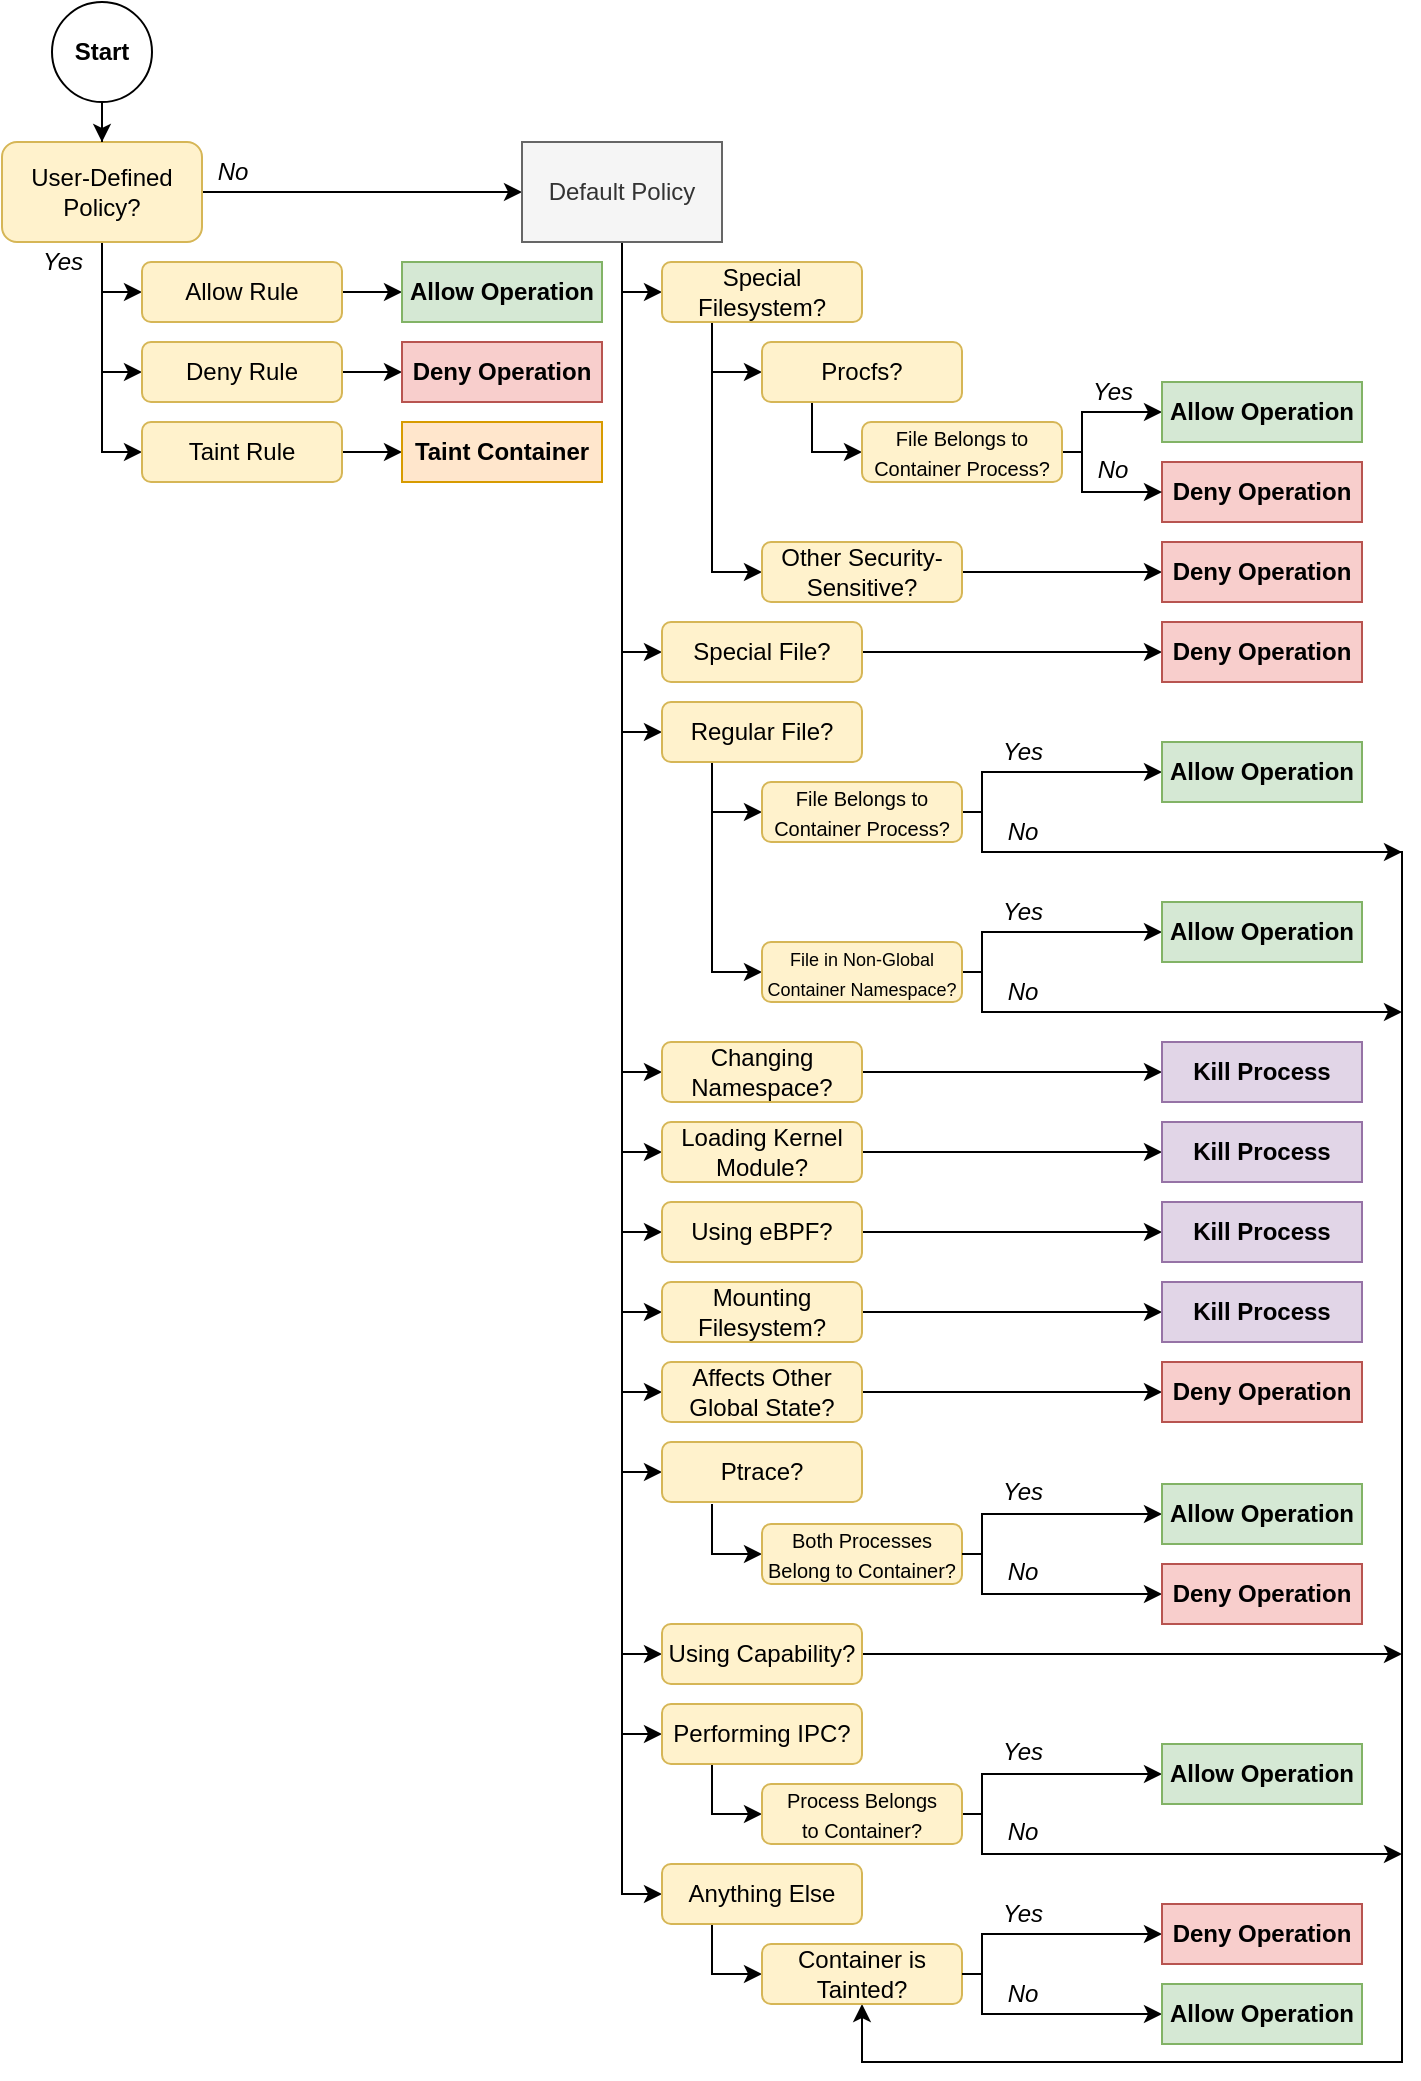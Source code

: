 <mxfile version="14.6.13" type="device"><diagram id="fOJPzqBjDy3xCo2itOu9" name="Page-1"><mxGraphModel dx="3915" dy="2213" grid="1" gridSize="10" guides="1" tooltips="1" connect="1" arrows="1" fold="1" page="1" pageScale="1" pageWidth="850" pageHeight="1100" math="0" shadow="0"><root><mxCell id="0"/><mxCell id="1" parent="0"/><mxCell id="1VYHeqjcHMtqplblWA4W-11" style="edgeStyle=orthogonalEdgeStyle;rounded=0;orthogonalLoop=1;jettySize=auto;html=1;exitX=0.5;exitY=1;exitDx=0;exitDy=0;entryX=0;entryY=0.5;entryDx=0;entryDy=0;" parent="1" source="1VYHeqjcHMtqplblWA4W-1" target="1VYHeqjcHMtqplblWA4W-7" edge="1"><mxGeometry relative="1" as="geometry"><Array as="points"><mxPoint x="90" y="180"/></Array></mxGeometry></mxCell><mxCell id="1VYHeqjcHMtqplblWA4W-13" style="edgeStyle=orthogonalEdgeStyle;rounded=0;orthogonalLoop=1;jettySize=auto;html=1;exitX=0.5;exitY=1;exitDx=0;exitDy=0;entryX=0;entryY=0.5;entryDx=0;entryDy=0;" parent="1" source="1VYHeqjcHMtqplblWA4W-1" target="1VYHeqjcHMtqplblWA4W-8" edge="1"><mxGeometry relative="1" as="geometry"/></mxCell><mxCell id="1VYHeqjcHMtqplblWA4W-14" style="edgeStyle=orthogonalEdgeStyle;rounded=0;orthogonalLoop=1;jettySize=auto;html=1;exitX=0.5;exitY=1;exitDx=0;exitDy=0;entryX=0;entryY=0.5;entryDx=0;entryDy=0;" parent="1" source="1VYHeqjcHMtqplblWA4W-1" target="1VYHeqjcHMtqplblWA4W-9" edge="1"><mxGeometry relative="1" as="geometry"/></mxCell><mxCell id="1VYHeqjcHMtqplblWA4W-17" style="edgeStyle=orthogonalEdgeStyle;rounded=0;orthogonalLoop=1;jettySize=auto;html=1;exitX=1;exitY=0.5;exitDx=0;exitDy=0;entryX=0;entryY=0.5;entryDx=0;entryDy=0;" parent="1" source="1VYHeqjcHMtqplblWA4W-1" target="1VYHeqjcHMtqplblWA4W-28" edge="1"><mxGeometry relative="1" as="geometry"><mxPoint x="270" y="130" as="targetPoint"/></mxGeometry></mxCell><mxCell id="1VYHeqjcHMtqplblWA4W-1" value="User-Defined Policy?" style="rounded=1;whiteSpace=wrap;html=1;fillColor=#fff2cc;strokeColor=#d6b656;" parent="1" vertex="1"><mxGeometry x="40" y="105" width="100" height="50" as="geometry"/></mxCell><mxCell id="1VYHeqjcHMtqplblWA4W-26" style="edgeStyle=orthogonalEdgeStyle;rounded=0;orthogonalLoop=1;jettySize=auto;html=1;exitX=1;exitY=0.5;exitDx=0;exitDy=0;entryX=0;entryY=0.5;entryDx=0;entryDy=0;" parent="1" source="1VYHeqjcHMtqplblWA4W-7" target="1VYHeqjcHMtqplblWA4W-24" edge="1"><mxGeometry relative="1" as="geometry"/></mxCell><mxCell id="1VYHeqjcHMtqplblWA4W-7" value="Allow Rule" style="rounded=1;whiteSpace=wrap;html=1;fillColor=#fff2cc;strokeColor=#d6b656;" parent="1" vertex="1"><mxGeometry x="110" y="165" width="100" height="30" as="geometry"/></mxCell><mxCell id="1VYHeqjcHMtqplblWA4W-20" style="edgeStyle=orthogonalEdgeStyle;rounded=0;orthogonalLoop=1;jettySize=auto;html=1;" parent="1" source="1VYHeqjcHMtqplblWA4W-8" edge="1"><mxGeometry relative="1" as="geometry"><mxPoint x="240" y="220" as="targetPoint"/></mxGeometry></mxCell><mxCell id="1VYHeqjcHMtqplblWA4W-8" value="Deny Rule" style="rounded=1;whiteSpace=wrap;html=1;fillColor=#fff2cc;strokeColor=#d6b656;" parent="1" vertex="1"><mxGeometry x="110" y="205" width="100" height="30" as="geometry"/></mxCell><mxCell id="1VYHeqjcHMtqplblWA4W-21" style="edgeStyle=orthogonalEdgeStyle;rounded=0;orthogonalLoop=1;jettySize=auto;html=1;exitX=1;exitY=0.5;exitDx=0;exitDy=0;" parent="1" source="1VYHeqjcHMtqplblWA4W-9" edge="1"><mxGeometry relative="1" as="geometry"><mxPoint x="240" y="260" as="targetPoint"/></mxGeometry></mxCell><mxCell id="1VYHeqjcHMtqplblWA4W-9" value="Taint Rule" style="rounded=1;whiteSpace=wrap;html=1;fillColor=#fff2cc;strokeColor=#d6b656;" parent="1" vertex="1"><mxGeometry x="110" y="245" width="100" height="30" as="geometry"/></mxCell><mxCell id="1VYHeqjcHMtqplblWA4W-16" value="Yes" style="text;html=1;align=center;verticalAlign=middle;resizable=0;points=[];autosize=1;strokeColor=none;fontStyle=2" parent="1" vertex="1"><mxGeometry x="50" y="155" width="40" height="20" as="geometry"/></mxCell><mxCell id="1VYHeqjcHMtqplblWA4W-18" value="No" style="text;html=1;align=center;verticalAlign=middle;resizable=0;points=[];autosize=1;strokeColor=none;fontStyle=2" parent="1" vertex="1"><mxGeometry x="140" y="110" width="30" height="20" as="geometry"/></mxCell><mxCell id="1VYHeqjcHMtqplblWA4W-22" value="Deny Operation" style="rounded=0;whiteSpace=wrap;html=1;fillColor=#f8cecc;strokeColor=#b85450;fontStyle=1" parent="1" vertex="1"><mxGeometry x="240" y="205" width="100" height="30" as="geometry"/></mxCell><mxCell id="1VYHeqjcHMtqplblWA4W-24" value="Allow Operation" style="rounded=0;whiteSpace=wrap;html=1;fillColor=#d5e8d4;strokeColor=#82b366;fontStyle=1" parent="1" vertex="1"><mxGeometry x="240" y="165" width="100" height="30" as="geometry"/></mxCell><mxCell id="1VYHeqjcHMtqplblWA4W-25" value="Taint Container" style="rounded=0;whiteSpace=wrap;html=1;fillColor=#ffe6cc;strokeColor=#d79b00;fontStyle=1" parent="1" vertex="1"><mxGeometry x="240" y="245" width="100" height="30" as="geometry"/></mxCell><mxCell id="1VYHeqjcHMtqplblWA4W-63" style="edgeStyle=orthogonalEdgeStyle;rounded=0;orthogonalLoop=1;jettySize=auto;html=1;exitX=0.5;exitY=1;exitDx=0;exitDy=0;entryX=0;entryY=0.5;entryDx=0;entryDy=0;" parent="1" source="1VYHeqjcHMtqplblWA4W-28" target="1VYHeqjcHMtqplblWA4W-36" edge="1"><mxGeometry relative="1" as="geometry"><Array as="points"><mxPoint x="350" y="180"/></Array></mxGeometry></mxCell><mxCell id="1VYHeqjcHMtqplblWA4W-64" style="edgeStyle=orthogonalEdgeStyle;rounded=0;orthogonalLoop=1;jettySize=auto;html=1;exitX=0.5;exitY=1;exitDx=0;exitDy=0;entryX=0;entryY=0.5;entryDx=0;entryDy=0;" parent="1" source="1VYHeqjcHMtqplblWA4W-28" target="1VYHeqjcHMtqplblWA4W-39" edge="1"><mxGeometry relative="1" as="geometry"/></mxCell><mxCell id="1VYHeqjcHMtqplblWA4W-68" style="edgeStyle=orthogonalEdgeStyle;rounded=0;orthogonalLoop=1;jettySize=auto;html=1;exitX=0.5;exitY=1;exitDx=0;exitDy=0;entryX=0;entryY=0.5;entryDx=0;entryDy=0;" parent="1" source="1VYHeqjcHMtqplblWA4W-28" target="1VYHeqjcHMtqplblWA4W-65" edge="1"><mxGeometry relative="1" as="geometry"/></mxCell><mxCell id="1VYHeqjcHMtqplblWA4W-81" style="edgeStyle=orthogonalEdgeStyle;rounded=0;orthogonalLoop=1;jettySize=auto;html=1;exitX=0.5;exitY=1;exitDx=0;exitDy=0;entryX=0;entryY=0.5;entryDx=0;entryDy=0;" parent="1" source="1VYHeqjcHMtqplblWA4W-28" target="1VYHeqjcHMtqplblWA4W-72" edge="1"><mxGeometry relative="1" as="geometry"/></mxCell><mxCell id="1VYHeqjcHMtqplblWA4W-85" style="edgeStyle=orthogonalEdgeStyle;rounded=0;orthogonalLoop=1;jettySize=auto;html=1;exitX=0.5;exitY=1;exitDx=0;exitDy=0;entryX=0;entryY=0.5;entryDx=0;entryDy=0;" parent="1" source="1VYHeqjcHMtqplblWA4W-28" target="1VYHeqjcHMtqplblWA4W-69" edge="1"><mxGeometry relative="1" as="geometry"/></mxCell><mxCell id="1VYHeqjcHMtqplblWA4W-86" style="edgeStyle=orthogonalEdgeStyle;rounded=0;orthogonalLoop=1;jettySize=auto;html=1;exitX=0.5;exitY=1;exitDx=0;exitDy=0;entryX=0;entryY=0.5;entryDx=0;entryDy=0;" parent="1" source="1VYHeqjcHMtqplblWA4W-28" target="1VYHeqjcHMtqplblWA4W-71" edge="1"><mxGeometry relative="1" as="geometry"/></mxCell><mxCell id="1VYHeqjcHMtqplblWA4W-88" style="edgeStyle=orthogonalEdgeStyle;rounded=0;orthogonalLoop=1;jettySize=auto;html=1;exitX=0.5;exitY=1;exitDx=0;exitDy=0;entryX=0;entryY=0.5;entryDx=0;entryDy=0;" parent="1" source="1VYHeqjcHMtqplblWA4W-28" target="1VYHeqjcHMtqplblWA4W-87" edge="1"><mxGeometry relative="1" as="geometry"/></mxCell><mxCell id="1VYHeqjcHMtqplblWA4W-106" style="edgeStyle=orthogonalEdgeStyle;rounded=0;orthogonalLoop=1;jettySize=auto;html=1;exitX=0.5;exitY=1;exitDx=0;exitDy=0;entryX=0;entryY=0.5;entryDx=0;entryDy=0;" parent="1" source="1VYHeqjcHMtqplblWA4W-28" target="1VYHeqjcHMtqplblWA4W-97" edge="1"><mxGeometry relative="1" as="geometry"/></mxCell><mxCell id="1VYHeqjcHMtqplblWA4W-110" style="edgeStyle=orthogonalEdgeStyle;rounded=0;orthogonalLoop=1;jettySize=auto;html=1;exitX=0.5;exitY=1;exitDx=0;exitDy=0;entryX=0;entryY=0.5;entryDx=0;entryDy=0;" parent="1" source="1VYHeqjcHMtqplblWA4W-28" target="1VYHeqjcHMtqplblWA4W-108" edge="1"><mxGeometry relative="1" as="geometry"/></mxCell><mxCell id="1VYHeqjcHMtqplblWA4W-130" style="edgeStyle=orthogonalEdgeStyle;rounded=0;orthogonalLoop=1;jettySize=auto;html=1;exitX=0.5;exitY=1;exitDx=0;exitDy=0;entryX=0;entryY=0.5;entryDx=0;entryDy=0;" parent="1" source="1VYHeqjcHMtqplblWA4W-28" target="1VYHeqjcHMtqplblWA4W-127" edge="1"><mxGeometry relative="1" as="geometry"/></mxCell><mxCell id="1VYHeqjcHMtqplblWA4W-134" style="edgeStyle=orthogonalEdgeStyle;rounded=0;orthogonalLoop=1;jettySize=auto;html=1;exitX=0.5;exitY=1;exitDx=0;exitDy=0;entryX=0;entryY=0.5;entryDx=0;entryDy=0;" parent="1" source="1VYHeqjcHMtqplblWA4W-28" target="1VYHeqjcHMtqplblWA4W-131" edge="1"><mxGeometry relative="1" as="geometry"/></mxCell><mxCell id="1VYHeqjcHMtqplblWA4W-140" style="edgeStyle=orthogonalEdgeStyle;rounded=0;orthogonalLoop=1;jettySize=auto;html=1;exitX=0.5;exitY=1;exitDx=0;exitDy=0;entryX=0;entryY=0.5;entryDx=0;entryDy=0;" parent="1" source="1VYHeqjcHMtqplblWA4W-28" target="1VYHeqjcHMtqplblWA4W-139" edge="1"><mxGeometry relative="1" as="geometry"/></mxCell><mxCell id="1VYHeqjcHMtqplblWA4W-28" value="Default Policy" style="rounded=0;whiteSpace=wrap;html=1;fontFamily=Helvetica;fontSize=12;align=center;fillColor=#f5f5f5;strokeColor=#666666;fontColor=#333333;" parent="1" vertex="1"><mxGeometry x="300" y="105" width="100" height="50" as="geometry"/></mxCell><mxCell id="1VYHeqjcHMtqplblWA4W-43" style="edgeStyle=orthogonalEdgeStyle;rounded=0;orthogonalLoop=1;jettySize=auto;html=1;exitX=0.25;exitY=1;exitDx=0;exitDy=0;entryX=0;entryY=0.5;entryDx=0;entryDy=0;" parent="1" source="1VYHeqjcHMtqplblWA4W-36" target="1VYHeqjcHMtqplblWA4W-40" edge="1"><mxGeometry relative="1" as="geometry"><Array as="points"><mxPoint x="395" y="220"/></Array></mxGeometry></mxCell><mxCell id="1VYHeqjcHMtqplblWA4W-44" style="edgeStyle=orthogonalEdgeStyle;rounded=0;orthogonalLoop=1;jettySize=auto;html=1;exitX=0.25;exitY=1;exitDx=0;exitDy=0;entryX=0;entryY=0.5;entryDx=0;entryDy=0;" parent="1" source="1VYHeqjcHMtqplblWA4W-36" target="1VYHeqjcHMtqplblWA4W-41" edge="1"><mxGeometry relative="1" as="geometry"/></mxCell><mxCell id="1VYHeqjcHMtqplblWA4W-36" value="Special Filesystem?" style="rounded=1;whiteSpace=wrap;html=1;fillColor=#fff2cc;strokeColor=#d6b656;" parent="1" vertex="1"><mxGeometry x="370" y="165" width="100" height="30" as="geometry"/></mxCell><mxCell id="1VYHeqjcHMtqplblWA4W-62" style="edgeStyle=orthogonalEdgeStyle;rounded=0;orthogonalLoop=1;jettySize=auto;html=1;exitX=1;exitY=0.5;exitDx=0;exitDy=0;" parent="1" source="1VYHeqjcHMtqplblWA4W-39" target="1VYHeqjcHMtqplblWA4W-61" edge="1"><mxGeometry relative="1" as="geometry"/></mxCell><mxCell id="1VYHeqjcHMtqplblWA4W-39" value="Special File?" style="rounded=1;whiteSpace=wrap;html=1;fillColor=#fff2cc;strokeColor=#d6b656;" parent="1" vertex="1"><mxGeometry x="370" y="345" width="100" height="30" as="geometry"/></mxCell><mxCell id="1VYHeqjcHMtqplblWA4W-51" style="edgeStyle=orthogonalEdgeStyle;rounded=0;orthogonalLoop=1;jettySize=auto;html=1;exitX=0.25;exitY=1;exitDx=0;exitDy=0;entryX=0;entryY=0.5;entryDx=0;entryDy=0;" parent="1" source="1VYHeqjcHMtqplblWA4W-40" target="1VYHeqjcHMtqplblWA4W-50" edge="1"><mxGeometry relative="1" as="geometry"><Array as="points"><mxPoint x="445" y="260"/></Array></mxGeometry></mxCell><mxCell id="1VYHeqjcHMtqplblWA4W-40" value="Procfs?" style="rounded=1;whiteSpace=wrap;html=1;fillColor=#fff2cc;strokeColor=#d6b656;" parent="1" vertex="1"><mxGeometry x="420" y="205" width="100" height="30" as="geometry"/></mxCell><mxCell id="1VYHeqjcHMtqplblWA4W-58" style="edgeStyle=orthogonalEdgeStyle;rounded=0;orthogonalLoop=1;jettySize=auto;html=1;exitX=1;exitY=0.5;exitDx=0;exitDy=0;" parent="1" source="1VYHeqjcHMtqplblWA4W-41" target="1VYHeqjcHMtqplblWA4W-57" edge="1"><mxGeometry relative="1" as="geometry"/></mxCell><mxCell id="1VYHeqjcHMtqplblWA4W-41" value="Other Security-Sensitive?" style="rounded=1;whiteSpace=wrap;html=1;fillColor=#fff2cc;strokeColor=#d6b656;" parent="1" vertex="1"><mxGeometry x="420" y="305" width="100" height="30" as="geometry"/></mxCell><mxCell id="1VYHeqjcHMtqplblWA4W-46" value="Deny Operation" style="rounded=0;whiteSpace=wrap;html=1;fillColor=#f8cecc;strokeColor=#b85450;fontStyle=1" parent="1" vertex="1"><mxGeometry x="620" y="265" width="100" height="30" as="geometry"/></mxCell><mxCell id="1VYHeqjcHMtqplblWA4W-53" style="edgeStyle=orthogonalEdgeStyle;rounded=0;orthogonalLoop=1;jettySize=auto;html=1;exitX=1;exitY=0.5;exitDx=0;exitDy=0;" parent="1" source="1VYHeqjcHMtqplblWA4W-50" target="1VYHeqjcHMtqplblWA4W-52" edge="1"><mxGeometry relative="1" as="geometry"><Array as="points"><mxPoint x="580" y="260"/><mxPoint x="580" y="240"/></Array></mxGeometry></mxCell><mxCell id="1VYHeqjcHMtqplblWA4W-54" style="edgeStyle=orthogonalEdgeStyle;rounded=0;orthogonalLoop=1;jettySize=auto;html=1;exitX=1;exitY=0.5;exitDx=0;exitDy=0;" parent="1" source="1VYHeqjcHMtqplblWA4W-50" target="1VYHeqjcHMtqplblWA4W-46" edge="1"><mxGeometry relative="1" as="geometry"><Array as="points"><mxPoint x="580" y="260"/><mxPoint x="580" y="280"/></Array></mxGeometry></mxCell><mxCell id="1VYHeqjcHMtqplblWA4W-50" value="&lt;font style=&quot;font-size: 10px&quot;&gt;File Belongs to Container Process?&lt;/font&gt;" style="rounded=1;whiteSpace=wrap;html=1;fillColor=#fff2cc;strokeColor=#d6b656;" parent="1" vertex="1"><mxGeometry x="470" y="245" width="100" height="30" as="geometry"/></mxCell><mxCell id="1VYHeqjcHMtqplblWA4W-52" value="Allow Operation" style="rounded=0;whiteSpace=wrap;html=1;fillColor=#d5e8d4;strokeColor=#82b366;fontStyle=1" parent="1" vertex="1"><mxGeometry x="620" y="225" width="100" height="30" as="geometry"/></mxCell><mxCell id="1VYHeqjcHMtqplblWA4W-55" value="Yes" style="text;html=1;align=center;verticalAlign=middle;resizable=0;points=[];autosize=1;strokeColor=none;fontStyle=2" parent="1" vertex="1"><mxGeometry x="575" y="220" width="40" height="20" as="geometry"/></mxCell><mxCell id="1VYHeqjcHMtqplblWA4W-56" value="No" style="text;html=1;align=center;verticalAlign=middle;resizable=0;points=[];autosize=1;strokeColor=none;fontStyle=2" parent="1" vertex="1"><mxGeometry x="580" y="259" width="30" height="20" as="geometry"/></mxCell><mxCell id="1VYHeqjcHMtqplblWA4W-57" value="Deny Operation" style="rounded=0;whiteSpace=wrap;html=1;fillColor=#f8cecc;strokeColor=#b85450;fontStyle=1" parent="1" vertex="1"><mxGeometry x="620" y="305" width="100" height="30" as="geometry"/></mxCell><mxCell id="1VYHeqjcHMtqplblWA4W-61" value="Deny Operation" style="rounded=0;whiteSpace=wrap;html=1;fillColor=#f8cecc;strokeColor=#b85450;fontStyle=1" parent="1" vertex="1"><mxGeometry x="620" y="345" width="100" height="30" as="geometry"/></mxCell><mxCell id="1VYHeqjcHMtqplblWA4W-67" style="edgeStyle=orthogonalEdgeStyle;rounded=0;orthogonalLoop=1;jettySize=auto;html=1;exitX=1;exitY=0.5;exitDx=0;exitDy=0;" parent="1" source="1VYHeqjcHMtqplblWA4W-65" target="1VYHeqjcHMtqplblWA4W-66" edge="1"><mxGeometry relative="1" as="geometry"/></mxCell><mxCell id="1VYHeqjcHMtqplblWA4W-65" value="Changing Namespace?" style="rounded=1;whiteSpace=wrap;html=1;fillColor=#fff2cc;strokeColor=#d6b656;" parent="1" vertex="1"><mxGeometry x="370" y="555" width="100" height="30" as="geometry"/></mxCell><mxCell id="1VYHeqjcHMtqplblWA4W-66" value="Kill Process" style="rounded=0;whiteSpace=wrap;html=1;fillColor=#e1d5e7;strokeColor=#9673a6;fontStyle=1" parent="1" vertex="1"><mxGeometry x="620" y="555" width="100" height="30" as="geometry"/></mxCell><mxCell id="1VYHeqjcHMtqplblWA4W-82" style="edgeStyle=orthogonalEdgeStyle;rounded=0;orthogonalLoop=1;jettySize=auto;html=1;exitX=1;exitY=0.5;exitDx=0;exitDy=0;" parent="1" source="1VYHeqjcHMtqplblWA4W-69" target="1VYHeqjcHMtqplblWA4W-70" edge="1"><mxGeometry relative="1" as="geometry"/></mxCell><mxCell id="1VYHeqjcHMtqplblWA4W-69" value="Loading Kernel Module?" style="rounded=1;whiteSpace=wrap;html=1;fillColor=#fff2cc;strokeColor=#d6b656;" parent="1" vertex="1"><mxGeometry x="370" y="595" width="100" height="30" as="geometry"/></mxCell><mxCell id="1VYHeqjcHMtqplblWA4W-70" value="Kill Process" style="rounded=0;whiteSpace=wrap;html=1;fillColor=#e1d5e7;strokeColor=#9673a6;fontStyle=1" parent="1" vertex="1"><mxGeometry x="620" y="595" width="100" height="30" as="geometry"/></mxCell><mxCell id="1VYHeqjcHMtqplblWA4W-84" style="edgeStyle=orthogonalEdgeStyle;rounded=0;orthogonalLoop=1;jettySize=auto;html=1;exitX=1;exitY=0.5;exitDx=0;exitDy=0;" parent="1" source="1VYHeqjcHMtqplblWA4W-71" target="1VYHeqjcHMtqplblWA4W-83" edge="1"><mxGeometry relative="1" as="geometry"/></mxCell><mxCell id="1VYHeqjcHMtqplblWA4W-71" value="Using eBPF?" style="rounded=1;whiteSpace=wrap;html=1;fillColor=#fff2cc;strokeColor=#d6b656;" parent="1" vertex="1"><mxGeometry x="370" y="635" width="100" height="30" as="geometry"/></mxCell><mxCell id="1VYHeqjcHMtqplblWA4W-74" style="edgeStyle=orthogonalEdgeStyle;rounded=0;orthogonalLoop=1;jettySize=auto;html=1;exitX=0.25;exitY=1;exitDx=0;exitDy=0;entryX=0;entryY=0.5;entryDx=0;entryDy=0;" parent="1" source="1VYHeqjcHMtqplblWA4W-72" target="1VYHeqjcHMtqplblWA4W-73" edge="1"><mxGeometry relative="1" as="geometry"><Array as="points"><mxPoint x="395" y="440"/></Array></mxGeometry></mxCell><mxCell id="1VYHeqjcHMtqplblWA4W-119" style="edgeStyle=orthogonalEdgeStyle;rounded=0;orthogonalLoop=1;jettySize=auto;html=1;exitX=0.25;exitY=1;exitDx=0;exitDy=0;entryX=0;entryY=0.5;entryDx=0;entryDy=0;" parent="1" source="1VYHeqjcHMtqplblWA4W-72" target="1VYHeqjcHMtqplblWA4W-118" edge="1"><mxGeometry relative="1" as="geometry"/></mxCell><mxCell id="1VYHeqjcHMtqplblWA4W-72" value="Regular File?" style="rounded=1;whiteSpace=wrap;html=1;fillColor=#fff2cc;strokeColor=#d6b656;" parent="1" vertex="1"><mxGeometry x="370" y="385" width="100" height="30" as="geometry"/></mxCell><mxCell id="1VYHeqjcHMtqplblWA4W-77" style="edgeStyle=orthogonalEdgeStyle;rounded=0;orthogonalLoop=1;jettySize=auto;html=1;exitX=1;exitY=0.5;exitDx=0;exitDy=0;" parent="1" source="1VYHeqjcHMtqplblWA4W-73" target="1VYHeqjcHMtqplblWA4W-75" edge="1"><mxGeometry relative="1" as="geometry"><Array as="points"><mxPoint x="530" y="440"/><mxPoint x="530" y="420"/></Array></mxGeometry></mxCell><mxCell id="cD5yBxZYDNyXamOMMEUK-3" style="edgeStyle=orthogonalEdgeStyle;rounded=0;orthogonalLoop=1;jettySize=auto;html=1;exitX=1;exitY=0.5;exitDx=0;exitDy=0;endArrow=classic;endFill=1;" edge="1" parent="1" source="1VYHeqjcHMtqplblWA4W-73"><mxGeometry relative="1" as="geometry"><mxPoint x="740" y="460" as="targetPoint"/><Array as="points"><mxPoint x="530" y="440"/><mxPoint x="530" y="460"/><mxPoint x="740" y="460"/></Array></mxGeometry></mxCell><mxCell id="1VYHeqjcHMtqplblWA4W-73" value="&lt;font style=&quot;font-size: 10px&quot;&gt;File Belongs to Container Process?&lt;/font&gt;" style="rounded=1;whiteSpace=wrap;html=1;fillColor=#fff2cc;strokeColor=#d6b656;" parent="1" vertex="1"><mxGeometry x="420" y="425" width="100" height="30" as="geometry"/></mxCell><mxCell id="1VYHeqjcHMtqplblWA4W-75" value="Allow Operation" style="rounded=0;whiteSpace=wrap;html=1;fillColor=#d5e8d4;strokeColor=#82b366;fontStyle=1" parent="1" vertex="1"><mxGeometry x="620" y="405" width="100" height="30" as="geometry"/></mxCell><mxCell id="1VYHeqjcHMtqplblWA4W-83" value="Kill Process" style="rounded=0;whiteSpace=wrap;html=1;fillColor=#e1d5e7;strokeColor=#9673a6;fontStyle=1" parent="1" vertex="1"><mxGeometry x="620" y="635" width="100" height="30" as="geometry"/></mxCell><mxCell id="1VYHeqjcHMtqplblWA4W-96" style="edgeStyle=orthogonalEdgeStyle;rounded=0;orthogonalLoop=1;jettySize=auto;html=1;exitX=0.25;exitY=1;exitDx=0;exitDy=0;entryX=0;entryY=0.5;entryDx=0;entryDy=0;" parent="1" source="1VYHeqjcHMtqplblWA4W-87" target="1VYHeqjcHMtqplblWA4W-95" edge="1"><mxGeometry relative="1" as="geometry"><Array as="points"><mxPoint x="395" y="941"/></Array></mxGeometry></mxCell><mxCell id="1VYHeqjcHMtqplblWA4W-87" value="Performing IPC?" style="rounded=1;whiteSpace=wrap;html=1;fillColor=#fff2cc;strokeColor=#d6b656;" parent="1" vertex="1"><mxGeometry x="370" y="886" width="100" height="30" as="geometry"/></mxCell><mxCell id="1VYHeqjcHMtqplblWA4W-89" style="edgeStyle=orthogonalEdgeStyle;rounded=0;orthogonalLoop=1;jettySize=auto;html=1;exitX=1;exitY=0.5;exitDx=0;exitDy=0;" parent="1" source="1VYHeqjcHMtqplblWA4W-95" target="1VYHeqjcHMtqplblWA4W-91" edge="1"><mxGeometry relative="1" as="geometry"><Array as="points"><mxPoint x="530" y="941"/><mxPoint x="530" y="921"/></Array></mxGeometry></mxCell><mxCell id="1VYHeqjcHMtqplblWA4W-90" style="edgeStyle=orthogonalEdgeStyle;rounded=0;orthogonalLoop=1;jettySize=auto;html=1;exitX=1;exitY=0.5;exitDx=0;exitDy=0;endArrow=classic;endFill=1;" parent="1" source="1VYHeqjcHMtqplblWA4W-95" edge="1"><mxGeometry relative="1" as="geometry"><Array as="points"><mxPoint x="530" y="941"/><mxPoint x="530" y="961"/></Array><mxPoint x="740" y="961" as="targetPoint"/></mxGeometry></mxCell><mxCell id="1VYHeqjcHMtqplblWA4W-91" value="Allow Operation" style="rounded=0;whiteSpace=wrap;html=1;fillColor=#d5e8d4;strokeColor=#82b366;fontStyle=1" parent="1" vertex="1"><mxGeometry x="620" y="906" width="100" height="30" as="geometry"/></mxCell><mxCell id="1VYHeqjcHMtqplblWA4W-95" value="&lt;font style=&quot;font-size: 10px&quot;&gt;Process Belongs&lt;br&gt;to Container?&lt;/font&gt;" style="rounded=1;whiteSpace=wrap;html=1;fillColor=#fff2cc;strokeColor=#d6b656;" parent="1" vertex="1"><mxGeometry x="420" y="926" width="100" height="30" as="geometry"/></mxCell><mxCell id="1VYHeqjcHMtqplblWA4W-105" style="edgeStyle=orthogonalEdgeStyle;rounded=0;orthogonalLoop=1;jettySize=auto;html=1;exitX=0.25;exitY=1;exitDx=0;exitDy=0;entryX=0;entryY=0.5;entryDx=0;entryDy=0;" parent="1" source="1VYHeqjcHMtqplblWA4W-97" target="1VYHeqjcHMtqplblWA4W-98" edge="1"><mxGeometry relative="1" as="geometry"><Array as="points"><mxPoint x="395" y="1021"/></Array></mxGeometry></mxCell><mxCell id="1VYHeqjcHMtqplblWA4W-97" value="Anything Else" style="rounded=1;whiteSpace=wrap;html=1;fillColor=#fff2cc;strokeColor=#d6b656;" parent="1" vertex="1"><mxGeometry x="370" y="966" width="100" height="30" as="geometry"/></mxCell><mxCell id="cD5yBxZYDNyXamOMMEUK-4" style="edgeStyle=orthogonalEdgeStyle;rounded=0;orthogonalLoop=1;jettySize=auto;html=1;exitX=0.5;exitY=1;exitDx=0;exitDy=0;endArrow=none;endFill=0;startArrow=classic;startFill=1;strokeWidth=1;" edge="1" parent="1" source="1VYHeqjcHMtqplblWA4W-98"><mxGeometry relative="1" as="geometry"><mxPoint x="730" y="460" as="targetPoint"/><Array as="points"><mxPoint x="470" y="1065"/><mxPoint x="740" y="1065"/><mxPoint x="740" y="460"/></Array></mxGeometry></mxCell><mxCell id="1VYHeqjcHMtqplblWA4W-98" value="Container is Tainted?" style="rounded=1;whiteSpace=wrap;html=1;fillColor=#fff2cc;strokeColor=#d6b656;" parent="1" vertex="1"><mxGeometry x="420" y="1006" width="100" height="30" as="geometry"/></mxCell><mxCell id="1VYHeqjcHMtqplblWA4W-99" style="edgeStyle=orthogonalEdgeStyle;rounded=0;orthogonalLoop=1;jettySize=auto;html=1;exitX=1;exitY=0.5;exitDx=0;exitDy=0;" parent="1" target="1VYHeqjcHMtqplblWA4W-101" edge="1"><mxGeometry relative="1" as="geometry"><mxPoint x="520" y="1021" as="sourcePoint"/><Array as="points"><mxPoint x="530" y="1021"/><mxPoint x="530" y="1001"/></Array></mxGeometry></mxCell><mxCell id="1VYHeqjcHMtqplblWA4W-100" style="edgeStyle=orthogonalEdgeStyle;rounded=0;orthogonalLoop=1;jettySize=auto;html=1;exitX=1;exitY=0.5;exitDx=0;exitDy=0;" parent="1" target="1VYHeqjcHMtqplblWA4W-102" edge="1"><mxGeometry relative="1" as="geometry"><mxPoint x="520" y="1021" as="sourcePoint"/><Array as="points"><mxPoint x="530" y="1021"/><mxPoint x="530" y="1041"/></Array></mxGeometry></mxCell><mxCell id="1VYHeqjcHMtqplblWA4W-101" value="Deny Operation" style="rounded=0;whiteSpace=wrap;html=1;fillColor=#f8cecc;strokeColor=#b85450;fontStyle=1" parent="1" vertex="1"><mxGeometry x="620" y="986" width="100" height="30" as="geometry"/></mxCell><mxCell id="1VYHeqjcHMtqplblWA4W-102" value="Allow Operation" style="rounded=0;whiteSpace=wrap;html=1;fillColor=#d5e8d4;strokeColor=#82b366;fontStyle=1" parent="1" vertex="1"><mxGeometry x="620" y="1026" width="100" height="30" as="geometry"/></mxCell><mxCell id="1VYHeqjcHMtqplblWA4W-111" style="edgeStyle=orthogonalEdgeStyle;rounded=0;orthogonalLoop=1;jettySize=auto;html=1;exitX=1;exitY=0.5;exitDx=0;exitDy=0;entryX=0;entryY=0.5;entryDx=0;entryDy=0;" parent="1" source="1VYHeqjcHMtqplblWA4W-108" target="1VYHeqjcHMtqplblWA4W-109" edge="1"><mxGeometry relative="1" as="geometry"/></mxCell><mxCell id="1VYHeqjcHMtqplblWA4W-108" value="Mounting Filesystem?" style="rounded=1;whiteSpace=wrap;html=1;fillColor=#fff2cc;strokeColor=#d6b656;" parent="1" vertex="1"><mxGeometry x="370" y="675" width="100" height="30" as="geometry"/></mxCell><mxCell id="1VYHeqjcHMtqplblWA4W-109" value="Kill Process" style="rounded=0;whiteSpace=wrap;html=1;fillColor=#e1d5e7;strokeColor=#9673a6;fontStyle=1" parent="1" vertex="1"><mxGeometry x="620" y="675" width="100" height="30" as="geometry"/></mxCell><mxCell id="1VYHeqjcHMtqplblWA4W-112" style="edgeStyle=orthogonalEdgeStyle;rounded=0;orthogonalLoop=1;jettySize=auto;html=1;exitX=1;exitY=0.5;exitDx=0;exitDy=0;" parent="1" source="1VYHeqjcHMtqplblWA4W-118" edge="1"><mxGeometry relative="1" as="geometry"><mxPoint x="620" y="500" as="targetPoint"/><Array as="points"><mxPoint x="530" y="520"/><mxPoint x="530" y="500"/></Array></mxGeometry></mxCell><mxCell id="1VYHeqjcHMtqplblWA4W-113" style="edgeStyle=orthogonalEdgeStyle;rounded=0;orthogonalLoop=1;jettySize=auto;html=1;exitX=1;exitY=0.5;exitDx=0;exitDy=0;" parent="1" source="1VYHeqjcHMtqplblWA4W-118" edge="1"><mxGeometry relative="1" as="geometry"><mxPoint x="740" y="540" as="targetPoint"/><Array as="points"><mxPoint x="530" y="520"/><mxPoint x="530" y="540"/></Array></mxGeometry></mxCell><mxCell id="1VYHeqjcHMtqplblWA4W-114" value="Allow Operation" style="rounded=0;whiteSpace=wrap;html=1;fillColor=#d5e8d4;strokeColor=#82b366;fontStyle=1" parent="1" vertex="1"><mxGeometry x="620" y="485" width="100" height="30" as="geometry"/></mxCell><mxCell id="1VYHeqjcHMtqplblWA4W-116" value="Yes" style="text;html=1;align=center;verticalAlign=middle;resizable=0;points=[];autosize=1;strokeColor=none;fontStyle=2" parent="1" vertex="1"><mxGeometry x="530" y="480" width="40" height="20" as="geometry"/></mxCell><mxCell id="1VYHeqjcHMtqplblWA4W-117" value="No" style="text;html=1;align=center;verticalAlign=middle;resizable=0;points=[];autosize=1;strokeColor=none;fontStyle=2" parent="1" vertex="1"><mxGeometry x="535" y="520" width="30" height="20" as="geometry"/></mxCell><mxCell id="1VYHeqjcHMtqplblWA4W-118" value="&lt;font style=&quot;font-size: 9px&quot;&gt;File in Non-Global Container Namespace?&lt;/font&gt;" style="rounded=1;whiteSpace=wrap;html=1;fillColor=#fff2cc;strokeColor=#d6b656;" parent="1" vertex="1"><mxGeometry x="420" y="505" width="100" height="30" as="geometry"/></mxCell><mxCell id="1VYHeqjcHMtqplblWA4W-120" value="Yes" style="text;html=1;align=center;verticalAlign=middle;resizable=0;points=[];autosize=1;strokeColor=none;fontStyle=2" parent="1" vertex="1"><mxGeometry x="530" y="400" width="40" height="20" as="geometry"/></mxCell><mxCell id="1VYHeqjcHMtqplblWA4W-121" value="No" style="text;html=1;align=center;verticalAlign=middle;resizable=0;points=[];autosize=1;strokeColor=none;fontStyle=2" parent="1" vertex="1"><mxGeometry x="535" y="440" width="30" height="20" as="geometry"/></mxCell><mxCell id="1VYHeqjcHMtqplblWA4W-122" value="Yes" style="text;html=1;align=center;verticalAlign=middle;resizable=0;points=[];autosize=1;strokeColor=none;fontStyle=2" parent="1" vertex="1"><mxGeometry x="530" y="981" width="40" height="20" as="geometry"/></mxCell><mxCell id="1VYHeqjcHMtqplblWA4W-123" value="No" style="text;html=1;align=center;verticalAlign=middle;resizable=0;points=[];autosize=1;strokeColor=none;fontStyle=2" parent="1" vertex="1"><mxGeometry x="535" y="1021" width="30" height="20" as="geometry"/></mxCell><mxCell id="1VYHeqjcHMtqplblWA4W-124" value="No" style="text;html=1;align=center;verticalAlign=middle;resizable=0;points=[];autosize=1;strokeColor=none;fontStyle=2" parent="1" vertex="1"><mxGeometry x="535" y="940" width="30" height="20" as="geometry"/></mxCell><mxCell id="1VYHeqjcHMtqplblWA4W-125" value="Yes" style="text;html=1;align=center;verticalAlign=middle;resizable=0;points=[];autosize=1;strokeColor=none;fontStyle=2" parent="1" vertex="1"><mxGeometry x="530" y="900" width="40" height="20" as="geometry"/></mxCell><mxCell id="1VYHeqjcHMtqplblWA4W-129" style="edgeStyle=orthogonalEdgeStyle;rounded=0;orthogonalLoop=1;jettySize=auto;html=1;exitX=1;exitY=0.5;exitDx=0;exitDy=0;endArrow=classic;endFill=1;" parent="1" source="1VYHeqjcHMtqplblWA4W-127" edge="1"><mxGeometry relative="1" as="geometry"><mxPoint x="740" y="861" as="targetPoint"/></mxGeometry></mxCell><mxCell id="1VYHeqjcHMtqplblWA4W-127" value="Using Capability?" style="rounded=1;whiteSpace=wrap;html=1;fillColor=#fff2cc;strokeColor=#d6b656;" parent="1" vertex="1"><mxGeometry x="370" y="846" width="100" height="30" as="geometry"/></mxCell><mxCell id="1VYHeqjcHMtqplblWA4W-133" style="edgeStyle=orthogonalEdgeStyle;rounded=0;orthogonalLoop=1;jettySize=auto;html=1;exitX=1;exitY=0.5;exitDx=0;exitDy=0;" parent="1" source="1VYHeqjcHMtqplblWA4W-131" target="1VYHeqjcHMtqplblWA4W-132" edge="1"><mxGeometry relative="1" as="geometry"/></mxCell><mxCell id="1VYHeqjcHMtqplblWA4W-131" value="Affects Other Global State?" style="rounded=1;whiteSpace=wrap;html=1;fillColor=#fff2cc;strokeColor=#d6b656;" parent="1" vertex="1"><mxGeometry x="370" y="715" width="100" height="30" as="geometry"/></mxCell><mxCell id="1VYHeqjcHMtqplblWA4W-132" value="Deny Operation" style="rounded=0;whiteSpace=wrap;html=1;fillColor=#f8cecc;strokeColor=#b85450;fontStyle=1" parent="1" vertex="1"><mxGeometry x="620" y="715" width="100" height="30" as="geometry"/></mxCell><mxCell id="1VYHeqjcHMtqplblWA4W-136" style="edgeStyle=orthogonalEdgeStyle;rounded=0;orthogonalLoop=1;jettySize=auto;html=1;exitX=0.5;exitY=1;exitDx=0;exitDy=0;" parent="1" source="1VYHeqjcHMtqplblWA4W-135" target="1VYHeqjcHMtqplblWA4W-1" edge="1"><mxGeometry relative="1" as="geometry"/></mxCell><mxCell id="1VYHeqjcHMtqplblWA4W-135" value="Start" style="ellipse;whiteSpace=wrap;html=1;aspect=fixed;fontStyle=1" parent="1" vertex="1"><mxGeometry x="65" y="35" width="50" height="50" as="geometry"/></mxCell><mxCell id="1VYHeqjcHMtqplblWA4W-139" value="Ptrace?" style="rounded=1;whiteSpace=wrap;html=1;fillColor=#fff2cc;strokeColor=#d6b656;" parent="1" vertex="1"><mxGeometry x="370" y="755" width="100" height="30" as="geometry"/></mxCell><mxCell id="1VYHeqjcHMtqplblWA4W-142" style="edgeStyle=orthogonalEdgeStyle;rounded=0;orthogonalLoop=1;jettySize=auto;html=1;exitX=0.25;exitY=1;exitDx=0;exitDy=0;entryX=0;entryY=0.5;entryDx=0;entryDy=0;" parent="1" target="1VYHeqjcHMtqplblWA4W-143" edge="1"><mxGeometry relative="1" as="geometry"><mxPoint x="395" y="786" as="sourcePoint"/><Array as="points"><mxPoint x="395" y="811"/></Array></mxGeometry></mxCell><mxCell id="1VYHeqjcHMtqplblWA4W-143" value="&lt;span style=&quot;font-size: 10px&quot;&gt;Both Processes Belong to Container?&lt;/span&gt;" style="rounded=1;whiteSpace=wrap;html=1;fillColor=#fff2cc;strokeColor=#d6b656;" parent="1" vertex="1"><mxGeometry x="420" y="796" width="100" height="30" as="geometry"/></mxCell><mxCell id="1VYHeqjcHMtqplblWA4W-144" style="edgeStyle=orthogonalEdgeStyle;rounded=0;orthogonalLoop=1;jettySize=auto;html=1;exitX=1;exitY=0.5;exitDx=0;exitDy=0;" parent="1" source="1VYHeqjcHMtqplblWA4W-143" target="1VYHeqjcHMtqplblWA4W-146" edge="1"><mxGeometry relative="1" as="geometry"><Array as="points"><mxPoint x="530" y="811"/><mxPoint x="530" y="791"/></Array></mxGeometry></mxCell><mxCell id="1VYHeqjcHMtqplblWA4W-145" style="edgeStyle=orthogonalEdgeStyle;rounded=0;orthogonalLoop=1;jettySize=auto;html=1;exitX=1;exitY=0.5;exitDx=0;exitDy=0;" parent="1" source="1VYHeqjcHMtqplblWA4W-143" target="1VYHeqjcHMtqplblWA4W-147" edge="1"><mxGeometry relative="1" as="geometry"><Array as="points"><mxPoint x="530" y="811"/><mxPoint x="530" y="831"/></Array></mxGeometry></mxCell><mxCell id="1VYHeqjcHMtqplblWA4W-146" value="Allow Operation" style="rounded=0;whiteSpace=wrap;html=1;fillColor=#d5e8d4;strokeColor=#82b366;fontStyle=1" parent="1" vertex="1"><mxGeometry x="620" y="776" width="100" height="30" as="geometry"/></mxCell><mxCell id="1VYHeqjcHMtqplblWA4W-147" value="Deny Operation" style="rounded=0;whiteSpace=wrap;html=1;fillColor=#f8cecc;strokeColor=#b85450;fontStyle=1" parent="1" vertex="1"><mxGeometry x="620" y="816" width="100" height="30" as="geometry"/></mxCell><mxCell id="1VYHeqjcHMtqplblWA4W-148" value="No" style="text;html=1;align=center;verticalAlign=middle;resizable=0;points=[];autosize=1;strokeColor=none;fontStyle=2" parent="1" vertex="1"><mxGeometry x="535" y="810" width="30" height="20" as="geometry"/></mxCell><mxCell id="1VYHeqjcHMtqplblWA4W-149" value="Yes" style="text;html=1;align=center;verticalAlign=middle;resizable=0;points=[];autosize=1;strokeColor=none;fontStyle=2" parent="1" vertex="1"><mxGeometry x="530" y="770" width="40" height="20" as="geometry"/></mxCell></root></mxGraphModel></diagram></mxfile>